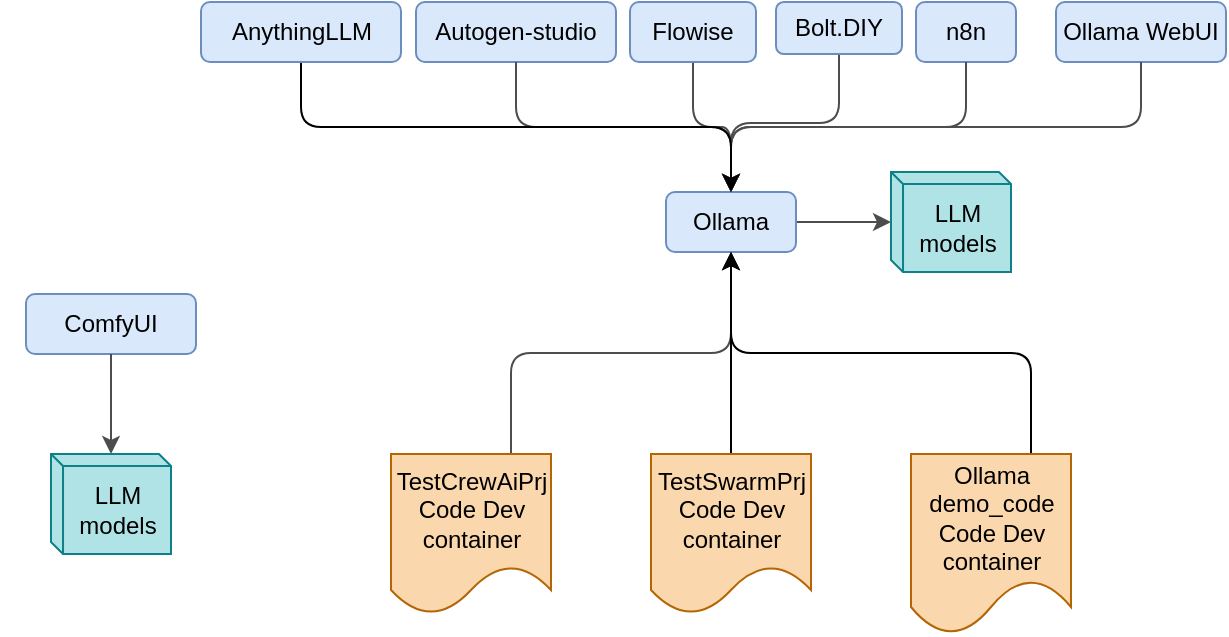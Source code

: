 <mxfile pages="1">
    <diagram id="SALRXWrra1WZczLhJ-SY" name="Page-1">
        <mxGraphModel dx="792" dy="576" grid="1" gridSize="10" guides="1" tooltips="1" connect="1" arrows="1" fold="1" page="1" pageScale="1" pageWidth="1169" pageHeight="827" background="#ffffff" math="0" shadow="0">
            <root>
                <mxCell id="0"/>
                <mxCell id="1" parent="0"/>
                <mxCell id="10" style="edgeStyle=orthogonalEdgeStyle;html=1;strokeColor=#4D4D4D;" parent="1" source="2" target="9" edge="1">
                    <mxGeometry relative="1" as="geometry"/>
                </mxCell>
                <mxCell id="2" value="Ollama" style="rounded=1;whiteSpace=wrap;html=1;fillColor=#dae8fc;strokeColor=#6c8ebf;fontColor=#000000;" parent="1" vertex="1">
                    <mxGeometry x="520" y="349" width="65" height="30" as="geometry"/>
                </mxCell>
                <mxCell id="8" value="" style="edgeStyle=orthogonalEdgeStyle;html=1;strokeColor=#4D4D4D;labelBackgroundColor=none;fontColor=#000000;exitX=0.75;exitY=0;exitDx=0;exitDy=0;" parent="1" source="68" target="2" edge="1">
                    <mxGeometry y="-10" relative="1" as="geometry">
                        <mxPoint as="offset"/>
                        <mxPoint x="497" y="315.5" as="sourcePoint"/>
                    </mxGeometry>
                </mxCell>
                <mxCell id="9" value="LLM models" style="shape=cube;whiteSpace=wrap;html=1;boundedLbl=1;backgroundOutline=1;size=6.01;fillColor=#b0e3e6;strokeColor=#0e8088;" parent="1" vertex="1">
                    <mxGeometry x="632.5" y="339" width="60" height="50" as="geometry"/>
                </mxCell>
                <mxCell id="16" style="edgeStyle=orthogonalEdgeStyle;rounded=0;orthogonalLoop=1;jettySize=auto;html=1;exitX=0.5;exitY=1;exitDx=0;exitDy=0;" parent="1" edge="1">
                    <mxGeometry relative="1" as="geometry">
                        <mxPoint x="505" y="449" as="sourcePoint"/>
                        <mxPoint x="505" y="449" as="targetPoint"/>
                    </mxGeometry>
                </mxCell>
                <mxCell id="20" value="Ollama WebUI" style="rounded=1;whiteSpace=wrap;html=1;fillColor=#dae8fc;strokeColor=#6c8ebf;fontColor=#000000;" parent="1" vertex="1">
                    <mxGeometry x="715" y="254" width="85" height="30" as="geometry"/>
                </mxCell>
                <mxCell id="23" style="edgeStyle=orthogonalEdgeStyle;rounded=0;orthogonalLoop=1;jettySize=auto;html=1;exitX=0.5;exitY=1;exitDx=0;exitDy=0;" parent="1" edge="1">
                    <mxGeometry relative="1" as="geometry">
                        <mxPoint x="367.5" y="391.5" as="sourcePoint"/>
                        <mxPoint x="367.5" y="391.5" as="targetPoint"/>
                    </mxGeometry>
                </mxCell>
                <mxCell id="25" style="edgeStyle=orthogonalEdgeStyle;html=1;strokeColor=#4D4D4D;exitX=0.5;exitY=1;exitDx=0;exitDy=0;" parent="1" source="20" target="2" edge="1">
                    <mxGeometry relative="1" as="geometry">
                        <mxPoint x="460" y="270" as="sourcePoint"/>
                        <mxPoint x="340" y="380" as="targetPoint"/>
                    </mxGeometry>
                </mxCell>
                <mxCell id="26" value="" style="edgeStyle=orthogonalEdgeStyle;html=1;strokeColor=#4D4D4D;labelBackgroundColor=none;fontColor=#000000;exitX=0.5;exitY=1;exitDx=0;exitDy=0;" parent="1" source="27" target="2" edge="1">
                    <mxGeometry y="40" relative="1" as="geometry">
                        <mxPoint as="offset"/>
                        <mxPoint x="680" y="665" as="targetPoint"/>
                        <mxPoint x="490" y="230" as="sourcePoint"/>
                    </mxGeometry>
                </mxCell>
                <mxCell id="27" value="Flowise" style="rounded=1;whiteSpace=wrap;html=1;fillColor=#dae8fc;strokeColor=#6c8ebf;fontColor=#000000;" parent="1" vertex="1">
                    <mxGeometry x="502" y="254" width="63" height="30" as="geometry"/>
                </mxCell>
                <mxCell id="31" value="Autogen-studio" style="rounded=1;whiteSpace=wrap;html=1;fillColor=#dae8fc;strokeColor=#6c8ebf;fontColor=#000000;" parent="1" vertex="1">
                    <mxGeometry x="395" y="254" width="100" height="30" as="geometry"/>
                </mxCell>
                <mxCell id="35" style="edgeStyle=orthogonalEdgeStyle;html=1;strokeColor=#4D4D4D;exitX=0.5;exitY=1;exitDx=0;exitDy=0;" parent="1" source="31" target="2" edge="1">
                    <mxGeometry relative="1" as="geometry">
                        <mxPoint x="543.2" y="252.5" as="sourcePoint"/>
                        <mxPoint x="285" y="430" as="targetPoint"/>
                    </mxGeometry>
                </mxCell>
                <mxCell id="50" style="edgeStyle=orthogonalEdgeStyle;rounded=0;orthogonalLoop=1;jettySize=auto;html=1;exitX=0.5;exitY=1;exitDx=0;exitDy=0;" parent="1" edge="1">
                    <mxGeometry relative="1" as="geometry">
                        <mxPoint x="250" y="299" as="sourcePoint"/>
                        <mxPoint x="250" y="299" as="targetPoint"/>
                    </mxGeometry>
                </mxCell>
                <mxCell id="51" value="" style="edgeStyle=orthogonalEdgeStyle;html=1;strokeColor=#4D4D4D;labelBackgroundColor=none;fontColor=#000000;" parent="1" source="52" target="2" edge="1">
                    <mxGeometry y="40" relative="1" as="geometry">
                        <mxPoint as="offset"/>
                        <mxPoint x="766" y="664" as="targetPoint"/>
                        <mxPoint x="530" y="80" as="sourcePoint"/>
                    </mxGeometry>
                </mxCell>
                <mxCell id="52" value="Bolt.DIY" style="rounded=1;whiteSpace=wrap;html=1;fillColor=#dae8fc;strokeColor=#6c8ebf;fontColor=#000000;" parent="1" vertex="1">
                    <mxGeometry x="575" y="254" width="63" height="26" as="geometry"/>
                </mxCell>
                <mxCell id="54" value="ComfyUI" style="rounded=1;whiteSpace=wrap;html=1;fillColor=#dae8fc;strokeColor=#6c8ebf;fontColor=#000000;" parent="1" vertex="1">
                    <mxGeometry x="200" y="400" width="85" height="30" as="geometry"/>
                </mxCell>
                <mxCell id="59" style="edgeStyle=orthogonalEdgeStyle;rounded=0;orthogonalLoop=1;jettySize=auto;html=1;exitX=0.5;exitY=1;exitDx=0;exitDy=0;" parent="1" edge="1">
                    <mxGeometry relative="1" as="geometry">
                        <mxPoint x="244.5" y="440.5" as="sourcePoint"/>
                        <mxPoint x="245" y="441" as="targetPoint"/>
                    </mxGeometry>
                </mxCell>
                <mxCell id="61" value="n8n" style="rounded=1;whiteSpace=wrap;html=1;fillColor=#dae8fc;strokeColor=#6c8ebf;fontColor=#000000;" parent="1" vertex="1">
                    <mxGeometry x="645" y="254" width="50" height="30" as="geometry"/>
                </mxCell>
                <mxCell id="65" style="edgeStyle=orthogonalEdgeStyle;html=1;strokeColor=#4D4D4D;exitX=0.5;exitY=1;exitDx=0;exitDy=0;" parent="1" source="61" target="2" edge="1">
                    <mxGeometry relative="1" as="geometry">
                        <mxPoint x="340" y="250" as="sourcePoint"/>
                        <mxPoint x="345" y="383" as="targetPoint"/>
                    </mxGeometry>
                </mxCell>
                <mxCell id="68" value="TestCrewAiPrj Code Dev container" style="shape=document;whiteSpace=wrap;html=1;boundedLbl=1;fillColor=#fad7ac;strokeColor=#b46504;" parent="1" vertex="1">
                    <mxGeometry x="382.5" y="480" width="80" height="80" as="geometry"/>
                </mxCell>
                <mxCell id="86" style="edgeStyle=none;html=1;" edge="1" parent="1" source="74" target="2">
                    <mxGeometry relative="1" as="geometry"/>
                </mxCell>
                <mxCell id="74" value="TestSwarmPrj Code Dev container" style="shape=document;whiteSpace=wrap;html=1;boundedLbl=1;fillColor=#fad7ac;strokeColor=#b46504;" parent="1" vertex="1">
                    <mxGeometry x="512.5" y="480" width="80" height="80" as="geometry"/>
                </mxCell>
                <mxCell id="87" style="edgeStyle=orthogonalEdgeStyle;html=1;entryX=0.5;entryY=1;entryDx=0;entryDy=0;exitX=0.75;exitY=0;exitDx=0;exitDy=0;" edge="1" parent="1" source="80" target="2">
                    <mxGeometry relative="1" as="geometry"/>
                </mxCell>
                <mxCell id="80" value="Ollama demo_code Code Dev container" style="shape=document;whiteSpace=wrap;html=1;boundedLbl=1;fillColor=#fad7ac;strokeColor=#b46504;" parent="1" vertex="1">
                    <mxGeometry x="642.5" y="480" width="80" height="90" as="geometry"/>
                </mxCell>
                <mxCell id="81" style="edgeStyle=orthogonalEdgeStyle;html=1;entryX=0.5;entryY=0;entryDx=0;entryDy=0;entryPerimeter=0;strokeColor=#4D4D4D;" edge="1" parent="1" target="82" source="54">
                    <mxGeometry relative="1" as="geometry">
                        <mxPoint x="238" y="430" as="sourcePoint"/>
                    </mxGeometry>
                </mxCell>
                <mxCell id="82" value="LLM models" style="shape=cube;whiteSpace=wrap;html=1;boundedLbl=1;backgroundOutline=1;size=6.01;fillColor=#b0e3e6;strokeColor=#0e8088;" vertex="1" parent="1">
                    <mxGeometry x="212.5" y="480" width="60" height="50" as="geometry"/>
                </mxCell>
                <mxCell id="83" style="edgeStyle=orthogonalEdgeStyle;rounded=0;orthogonalLoop=1;jettySize=auto;html=1;exitX=0.5;exitY=1;exitDx=0;exitDy=0;" edge="1" parent="1">
                    <mxGeometry relative="1" as="geometry">
                        <mxPoint x="195" y="500" as="sourcePoint"/>
                        <mxPoint x="195" y="500" as="targetPoint"/>
                    </mxGeometry>
                </mxCell>
                <mxCell id="85" style="edgeStyle=orthogonalEdgeStyle;html=1;exitX=0.5;exitY=1;exitDx=0;exitDy=0;" edge="1" parent="1" source="84" target="2">
                    <mxGeometry relative="1" as="geometry"/>
                </mxCell>
                <mxCell id="84" value="AnythingLLM" style="rounded=1;whiteSpace=wrap;html=1;fillColor=#dae8fc;strokeColor=#6c8ebf;fontColor=#000000;" vertex="1" parent="1">
                    <mxGeometry x="287.5" y="254" width="100" height="30" as="geometry"/>
                </mxCell>
            </root>
        </mxGraphModel>
    </diagram>
</mxfile>